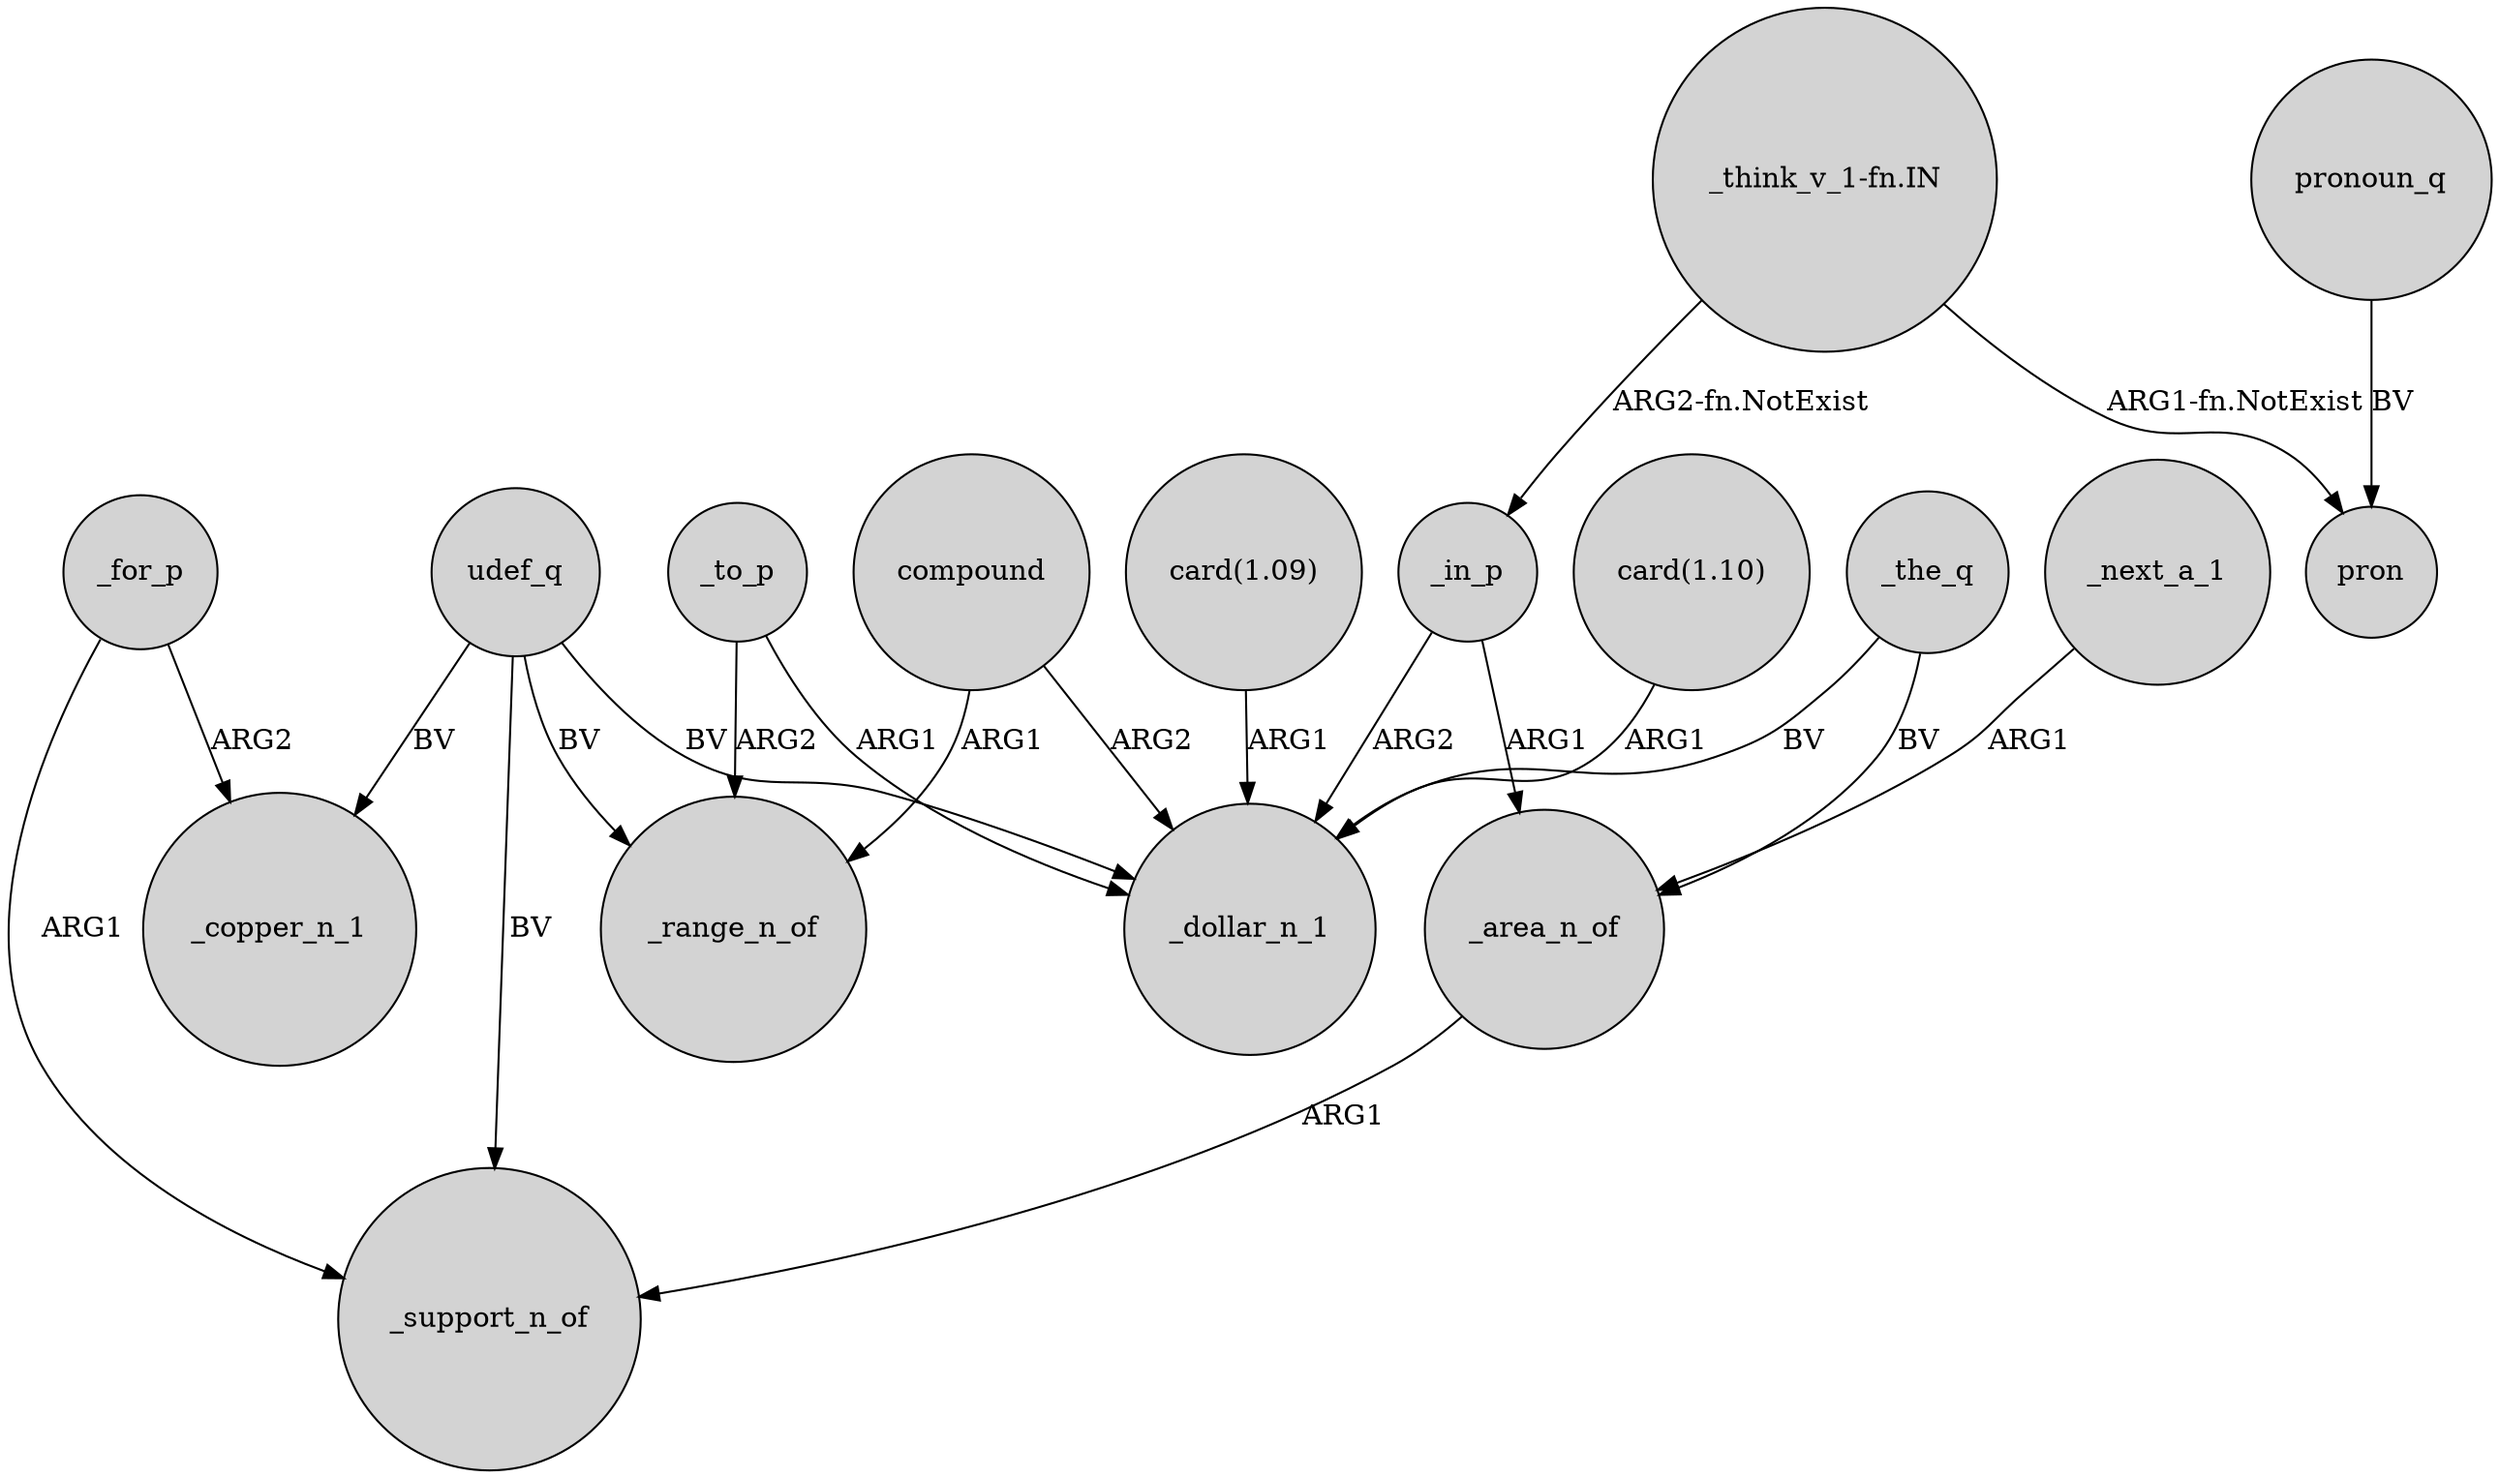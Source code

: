 digraph {
	node [shape=circle style=filled]
	_in_p -> _dollar_n_1 [label=ARG2]
	udef_q -> _copper_n_1 [label=BV]
	_next_a_1 -> _area_n_of [label=ARG1]
	"_think_v_1-fn.IN" -> pron [label="ARG1-fn.NotExist"]
	_the_q -> _dollar_n_1 [label=BV]
	compound -> _range_n_of [label=ARG1]
	_to_p -> _range_n_of [label=ARG2]
	"_think_v_1-fn.IN" -> _in_p [label="ARG2-fn.NotExist"]
	"card(1.09)" -> _dollar_n_1 [label=ARG1]
	_for_p -> _copper_n_1 [label=ARG2]
	_for_p -> _support_n_of [label=ARG1]
	pronoun_q -> pron [label=BV]
	_to_p -> _dollar_n_1 [label=ARG1]
	"card(1.10)" -> _dollar_n_1 [label=ARG1]
	_the_q -> _area_n_of [label=BV]
	udef_q -> _range_n_of [label=BV]
	udef_q -> _support_n_of [label=BV]
	_in_p -> _area_n_of [label=ARG1]
	compound -> _dollar_n_1 [label=ARG2]
	udef_q -> _dollar_n_1 [label=BV]
	_area_n_of -> _support_n_of [label=ARG1]
}

